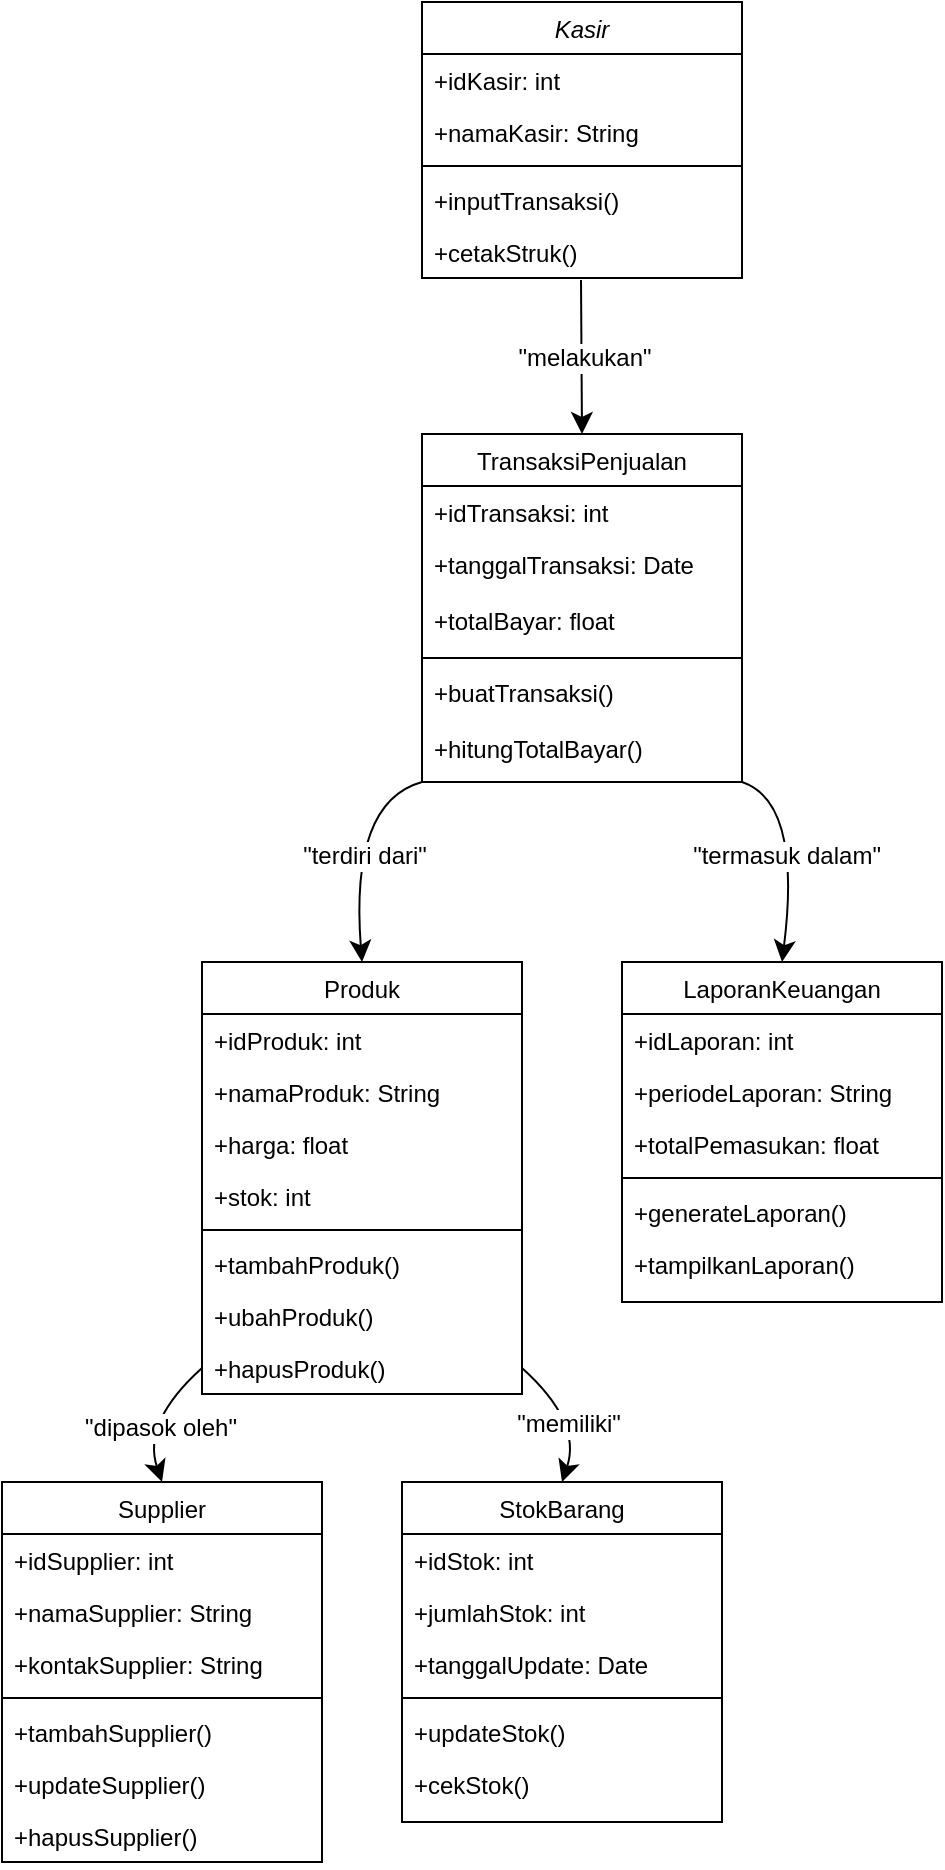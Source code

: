 <mxfile version="24.7.16">
  <diagram id="C5RBs43oDa-KdzZeNtuy" name="Page-1">
    <mxGraphModel grid="1" page="1" gridSize="10" guides="1" tooltips="1" connect="1" arrows="1" fold="1" pageScale="1" pageWidth="827" pageHeight="1169" math="0" shadow="0">
      <root>
        <mxCell id="WIyWlLk6GJQsqaUBKTNV-0" />
        <mxCell id="WIyWlLk6GJQsqaUBKTNV-1" parent="WIyWlLk6GJQsqaUBKTNV-0" />
        <mxCell id="zkfFHV4jXpPFQw0GAbJ--0" value="Kasir" style="swimlane;fontStyle=2;align=center;verticalAlign=top;childLayout=stackLayout;horizontal=1;startSize=26;horizontalStack=0;resizeParent=1;resizeLast=0;collapsible=1;marginBottom=0;rounded=0;shadow=0;strokeWidth=1;" vertex="1" parent="WIyWlLk6GJQsqaUBKTNV-1">
          <mxGeometry x="220" y="120" width="160" height="138" as="geometry">
            <mxRectangle x="230" y="140" width="160" height="26" as="alternateBounds" />
          </mxGeometry>
        </mxCell>
        <mxCell id="zkfFHV4jXpPFQw0GAbJ--1" value="+idKasir: int" style="text;align=left;verticalAlign=top;spacingLeft=4;spacingRight=4;overflow=hidden;rotatable=0;points=[[0,0.5],[1,0.5]];portConstraint=eastwest;" vertex="1" parent="zkfFHV4jXpPFQw0GAbJ--0">
          <mxGeometry y="26" width="160" height="26" as="geometry" />
        </mxCell>
        <mxCell id="zkfFHV4jXpPFQw0GAbJ--2" value="+namaKasir: String" style="text;align=left;verticalAlign=top;spacingLeft=4;spacingRight=4;overflow=hidden;rotatable=0;points=[[0,0.5],[1,0.5]];portConstraint=eastwest;rounded=0;shadow=0;html=0;" vertex="1" parent="zkfFHV4jXpPFQw0GAbJ--0">
          <mxGeometry y="52" width="160" height="26" as="geometry" />
        </mxCell>
        <mxCell id="zkfFHV4jXpPFQw0GAbJ--4" value="" style="line;html=1;strokeWidth=1;align=left;verticalAlign=middle;spacingTop=-1;spacingLeft=3;spacingRight=3;rotatable=0;labelPosition=right;points=[];portConstraint=eastwest;" vertex="1" parent="zkfFHV4jXpPFQw0GAbJ--0">
          <mxGeometry y="78" width="160" height="8" as="geometry" />
        </mxCell>
        <mxCell id="zkfFHV4jXpPFQw0GAbJ--5" value="+inputTransaksi()" style="text;align=left;verticalAlign=top;spacingLeft=4;spacingRight=4;overflow=hidden;rotatable=0;points=[[0,0.5],[1,0.5]];portConstraint=eastwest;" vertex="1" parent="zkfFHV4jXpPFQw0GAbJ--0">
          <mxGeometry y="86" width="160" height="26" as="geometry" />
        </mxCell>
        <mxCell id="w2k_1OU0Iqh6e2zdzJkX-1" value="+cetakStruk()" style="text;align=left;verticalAlign=top;spacingLeft=4;spacingRight=4;overflow=hidden;rotatable=0;points=[[0,0.5],[1,0.5]];portConstraint=eastwest;" vertex="1" parent="zkfFHV4jXpPFQw0GAbJ--0">
          <mxGeometry y="112" width="160" height="26" as="geometry" />
        </mxCell>
        <mxCell id="w2k_1OU0Iqh6e2zdzJkX-2" value="LaporanKeuangan" style="swimlane;fontStyle=0;align=center;verticalAlign=top;childLayout=stackLayout;horizontal=1;startSize=26;horizontalStack=0;resizeParent=1;resizeLast=0;collapsible=1;marginBottom=0;rounded=0;shadow=0;strokeWidth=1;" vertex="1" parent="WIyWlLk6GJQsqaUBKTNV-1">
          <mxGeometry x="320" y="600" width="160" height="170" as="geometry">
            <mxRectangle x="130" y="380" width="160" height="26" as="alternateBounds" />
          </mxGeometry>
        </mxCell>
        <mxCell id="w2k_1OU0Iqh6e2zdzJkX-3" value="+idLaporan: int" style="text;align=left;verticalAlign=top;spacingLeft=4;spacingRight=4;overflow=hidden;rotatable=0;points=[[0,0.5],[1,0.5]];portConstraint=eastwest;" vertex="1" parent="w2k_1OU0Iqh6e2zdzJkX-2">
          <mxGeometry y="26" width="160" height="26" as="geometry" />
        </mxCell>
        <mxCell id="w2k_1OU0Iqh6e2zdzJkX-30" value="+periodeLaporan: String" style="text;align=left;verticalAlign=top;spacingLeft=4;spacingRight=4;overflow=hidden;rotatable=0;points=[[0,0.5],[1,0.5]];portConstraint=eastwest;" vertex="1" parent="w2k_1OU0Iqh6e2zdzJkX-2">
          <mxGeometry y="52" width="160" height="26" as="geometry" />
        </mxCell>
        <mxCell id="w2k_1OU0Iqh6e2zdzJkX-31" value="+totalPemasukan: float" style="text;align=left;verticalAlign=top;spacingLeft=4;spacingRight=4;overflow=hidden;rotatable=0;points=[[0,0.5],[1,0.5]];portConstraint=eastwest;" vertex="1" parent="w2k_1OU0Iqh6e2zdzJkX-2">
          <mxGeometry y="78" width="160" height="26" as="geometry" />
        </mxCell>
        <mxCell id="w2k_1OU0Iqh6e2zdzJkX-5" value="" style="line;html=1;strokeWidth=1;align=left;verticalAlign=middle;spacingTop=-1;spacingLeft=3;spacingRight=3;rotatable=0;labelPosition=right;points=[];portConstraint=eastwest;" vertex="1" parent="w2k_1OU0Iqh6e2zdzJkX-2">
          <mxGeometry y="104" width="160" height="8" as="geometry" />
        </mxCell>
        <mxCell id="w2k_1OU0Iqh6e2zdzJkX-4" value="+generateLaporan()" style="text;align=left;verticalAlign=top;spacingLeft=4;spacingRight=4;overflow=hidden;rotatable=0;points=[[0,0.5],[1,0.5]];portConstraint=eastwest;rounded=0;shadow=0;html=0;" vertex="1" parent="w2k_1OU0Iqh6e2zdzJkX-2">
          <mxGeometry y="112" width="160" height="26" as="geometry" />
        </mxCell>
        <mxCell id="w2k_1OU0Iqh6e2zdzJkX-7" value="+tampilkanLaporan()" style="text;align=left;verticalAlign=top;spacingLeft=4;spacingRight=4;overflow=hidden;rotatable=0;points=[[0,0.5],[1,0.5]];portConstraint=eastwest;" vertex="1" parent="w2k_1OU0Iqh6e2zdzJkX-2">
          <mxGeometry y="138" width="160" height="26" as="geometry" />
        </mxCell>
        <mxCell id="zkfFHV4jXpPFQw0GAbJ--6" value="TransaksiPenjualan" style="swimlane;fontStyle=0;align=center;verticalAlign=top;childLayout=stackLayout;horizontal=1;startSize=26;horizontalStack=0;resizeParent=1;resizeLast=0;collapsible=1;marginBottom=0;rounded=0;shadow=0;strokeWidth=1;" vertex="1" parent="WIyWlLk6GJQsqaUBKTNV-1">
          <mxGeometry x="220" y="336" width="160" height="174" as="geometry">
            <mxRectangle x="130" y="380" width="160" height="26" as="alternateBounds" />
          </mxGeometry>
        </mxCell>
        <mxCell id="zkfFHV4jXpPFQw0GAbJ--7" value="+idTransaksi: int" style="text;align=left;verticalAlign=top;spacingLeft=4;spacingRight=4;overflow=hidden;rotatable=0;points=[[0,0.5],[1,0.5]];portConstraint=eastwest;" vertex="1" parent="zkfFHV4jXpPFQw0GAbJ--6">
          <mxGeometry y="26" width="160" height="26" as="geometry" />
        </mxCell>
        <mxCell id="zkfFHV4jXpPFQw0GAbJ--8" value="+tanggalTransaksi: Date" style="text;align=left;verticalAlign=top;spacingLeft=4;spacingRight=4;overflow=hidden;rotatable=0;points=[[0,0.5],[1,0.5]];portConstraint=eastwest;rounded=0;shadow=0;html=0;" vertex="1" parent="zkfFHV4jXpPFQw0GAbJ--6">
          <mxGeometry y="52" width="160" height="28" as="geometry" />
        </mxCell>
        <mxCell id="w2k_1OU0Iqh6e2zdzJkX-19" value="+totalBayar: float" style="text;align=left;verticalAlign=top;spacingLeft=4;spacingRight=4;overflow=hidden;rotatable=0;points=[[0,0.5],[1,0.5]];portConstraint=eastwest;rounded=0;shadow=0;html=0;" vertex="1" parent="zkfFHV4jXpPFQw0GAbJ--6">
          <mxGeometry y="80" width="160" height="28" as="geometry" />
        </mxCell>
        <mxCell id="zkfFHV4jXpPFQw0GAbJ--9" value="" style="line;html=1;strokeWidth=1;align=left;verticalAlign=middle;spacingTop=-1;spacingLeft=3;spacingRight=3;rotatable=0;labelPosition=right;points=[];portConstraint=eastwest;" vertex="1" parent="zkfFHV4jXpPFQw0GAbJ--6">
          <mxGeometry y="108" width="160" height="8" as="geometry" />
        </mxCell>
        <mxCell id="w2k_1OU0Iqh6e2zdzJkX-21" value="+buatTransaksi()" style="text;align=left;verticalAlign=top;spacingLeft=4;spacingRight=4;overflow=hidden;rotatable=0;points=[[0,0.5],[1,0.5]];portConstraint=eastwest;rounded=0;shadow=0;html=0;" vertex="1" parent="zkfFHV4jXpPFQw0GAbJ--6">
          <mxGeometry y="116" width="160" height="28" as="geometry" />
        </mxCell>
        <mxCell id="w2k_1OU0Iqh6e2zdzJkX-20" value="+hitungTotalBayar()" style="text;align=left;verticalAlign=top;spacingLeft=4;spacingRight=4;overflow=hidden;rotatable=0;points=[[0,0.5],[1,0.5]];portConstraint=eastwest;rounded=0;shadow=0;html=0;" vertex="1" parent="zkfFHV4jXpPFQw0GAbJ--6">
          <mxGeometry y="144" width="160" height="26" as="geometry" />
        </mxCell>
        <mxCell id="w2k_1OU0Iqh6e2zdzJkX-8" value="" style="endArrow=classic;html=1;rounded=0;fontSize=12;startSize=8;endSize=8;curved=1;exitX=0.5;exitY=1.192;exitDx=0;exitDy=0;exitPerimeter=0;entryX=0.5;entryY=0;entryDx=0;entryDy=0;" edge="1" parent="WIyWlLk6GJQsqaUBKTNV-1" target="zkfFHV4jXpPFQw0GAbJ--6">
          <mxGeometry width="50" height="50" relative="1" as="geometry">
            <mxPoint x="299.5" y="258.992" as="sourcePoint" />
            <mxPoint x="299.5" y="336" as="targetPoint" />
            <Array as="points" />
          </mxGeometry>
        </mxCell>
        <mxCell id="w2k_1OU0Iqh6e2zdzJkX-23" value="&quot;melakukan&quot;" style="edgeLabel;html=1;align=center;verticalAlign=middle;resizable=0;points=[];fontSize=12;" connectable="0" vertex="1" parent="w2k_1OU0Iqh6e2zdzJkX-8">
          <mxGeometry x="0.013" y="1" relative="1" as="geometry">
            <mxPoint as="offset" />
          </mxGeometry>
        </mxCell>
        <mxCell id="w2k_1OU0Iqh6e2zdzJkX-9" value="" style="endArrow=classic;html=1;rounded=0;fontSize=12;startSize=8;endSize=8;curved=1;exitX=0;exitY=1;exitDx=0;exitDy=0;entryX=0.5;entryY=0;entryDx=0;entryDy=0;" edge="1" parent="WIyWlLk6GJQsqaUBKTNV-1" source="zkfFHV4jXpPFQw0GAbJ--6" target="w2k_1OU0Iqh6e2zdzJkX-12">
          <mxGeometry width="50" height="50" relative="1" as="geometry">
            <mxPoint x="220" y="477.012" as="sourcePoint" />
            <mxPoint x="193.92" y="570" as="targetPoint" />
            <Array as="points">
              <mxPoint x="183.92" y="520" />
            </Array>
          </mxGeometry>
        </mxCell>
        <mxCell id="w2k_1OU0Iqh6e2zdzJkX-24" value="&quot;terdiri dari&quot;" style="edgeLabel;html=1;align=center;verticalAlign=middle;resizable=0;points=[];fontSize=12;" connectable="0" vertex="1" parent="w2k_1OU0Iqh6e2zdzJkX-9">
          <mxGeometry x="0.103" y="5" relative="1" as="geometry">
            <mxPoint as="offset" />
          </mxGeometry>
        </mxCell>
        <mxCell id="w2k_1OU0Iqh6e2zdzJkX-10" value="" style="endArrow=classic;html=1;rounded=0;fontSize=12;startSize=8;endSize=8;curved=1;entryX=0.5;entryY=0;entryDx=0;entryDy=0;exitX=1;exitY=1;exitDx=0;exitDy=0;" edge="1" parent="WIyWlLk6GJQsqaUBKTNV-1" source="zkfFHV4jXpPFQw0GAbJ--6" target="w2k_1OU0Iqh6e2zdzJkX-2">
          <mxGeometry width="50" height="50" relative="1" as="geometry">
            <mxPoint x="379.04" y="477.012" as="sourcePoint" />
            <mxPoint x="390" y="500" as="targetPoint" />
            <Array as="points">
              <mxPoint x="410" y="520" />
            </Array>
          </mxGeometry>
        </mxCell>
        <mxCell id="w2k_1OU0Iqh6e2zdzJkX-25" value="&quot;termasuk dalam&quot;" style="edgeLabel;html=1;align=center;verticalAlign=middle;resizable=0;points=[];fontSize=12;" connectable="0" vertex="1" parent="w2k_1OU0Iqh6e2zdzJkX-10">
          <mxGeometry x="0.078" y="-5" relative="1" as="geometry">
            <mxPoint y="-1" as="offset" />
          </mxGeometry>
        </mxCell>
        <mxCell id="w2k_1OU0Iqh6e2zdzJkX-12" value="Produk" style="swimlane;fontStyle=0;align=center;verticalAlign=top;childLayout=stackLayout;horizontal=1;startSize=26;horizontalStack=0;resizeParent=1;resizeLast=0;collapsible=1;marginBottom=0;rounded=0;shadow=0;strokeWidth=1;" vertex="1" parent="WIyWlLk6GJQsqaUBKTNV-1">
          <mxGeometry x="110" y="600" width="160" height="216" as="geometry">
            <mxRectangle x="130" y="380" width="160" height="26" as="alternateBounds" />
          </mxGeometry>
        </mxCell>
        <mxCell id="w2k_1OU0Iqh6e2zdzJkX-13" value="+idProduk: int" style="text;align=left;verticalAlign=top;spacingLeft=4;spacingRight=4;overflow=hidden;rotatable=0;points=[[0,0.5],[1,0.5]];portConstraint=eastwest;" vertex="1" parent="w2k_1OU0Iqh6e2zdzJkX-12">
          <mxGeometry y="26" width="160" height="26" as="geometry" />
        </mxCell>
        <mxCell id="w2k_1OU0Iqh6e2zdzJkX-26" value="+namaProduk: String" style="text;align=left;verticalAlign=top;spacingLeft=4;spacingRight=4;overflow=hidden;rotatable=0;points=[[0,0.5],[1,0.5]];portConstraint=eastwest;rounded=0;shadow=0;html=0;" vertex="1" parent="w2k_1OU0Iqh6e2zdzJkX-12">
          <mxGeometry y="52" width="160" height="26" as="geometry" />
        </mxCell>
        <mxCell id="w2k_1OU0Iqh6e2zdzJkX-27" value="+harga: float" style="text;align=left;verticalAlign=top;spacingLeft=4;spacingRight=4;overflow=hidden;rotatable=0;points=[[0,0.5],[1,0.5]];portConstraint=eastwest;rounded=0;shadow=0;html=0;" vertex="1" parent="w2k_1OU0Iqh6e2zdzJkX-12">
          <mxGeometry y="78" width="160" height="26" as="geometry" />
        </mxCell>
        <mxCell id="w2k_1OU0Iqh6e2zdzJkX-14" value="+stok: int" style="text;align=left;verticalAlign=top;spacingLeft=4;spacingRight=4;overflow=hidden;rotatable=0;points=[[0,0.5],[1,0.5]];portConstraint=eastwest;rounded=0;shadow=0;html=0;fontStyle=0" vertex="1" parent="w2k_1OU0Iqh6e2zdzJkX-12">
          <mxGeometry y="104" width="160" height="26" as="geometry" />
        </mxCell>
        <mxCell id="w2k_1OU0Iqh6e2zdzJkX-15" value="" style="line;html=1;strokeWidth=1;align=left;verticalAlign=middle;spacingTop=-1;spacingLeft=3;spacingRight=3;rotatable=0;labelPosition=right;points=[];portConstraint=eastwest;" vertex="1" parent="w2k_1OU0Iqh6e2zdzJkX-12">
          <mxGeometry y="130" width="160" height="8" as="geometry" />
        </mxCell>
        <mxCell id="w2k_1OU0Iqh6e2zdzJkX-17" value="+tambahProduk()" style="text;align=left;verticalAlign=top;spacingLeft=4;spacingRight=4;overflow=hidden;rotatable=0;points=[[0,0.5],[1,0.5]];portConstraint=eastwest;" vertex="1" parent="w2k_1OU0Iqh6e2zdzJkX-12">
          <mxGeometry y="138" width="160" height="26" as="geometry" />
        </mxCell>
        <mxCell id="w2k_1OU0Iqh6e2zdzJkX-29" value="+ubahProduk()" style="text;align=left;verticalAlign=top;spacingLeft=4;spacingRight=4;overflow=hidden;rotatable=0;points=[[0,0.5],[1,0.5]];portConstraint=eastwest;" vertex="1" parent="w2k_1OU0Iqh6e2zdzJkX-12">
          <mxGeometry y="164" width="160" height="26" as="geometry" />
        </mxCell>
        <mxCell id="w2k_1OU0Iqh6e2zdzJkX-28" value="+hapusProduk()" style="text;align=left;verticalAlign=top;spacingLeft=4;spacingRight=4;overflow=hidden;rotatable=0;points=[[0,0.5],[1,0.5]];portConstraint=eastwest;rounded=0;shadow=0;html=0;" vertex="1" parent="w2k_1OU0Iqh6e2zdzJkX-12">
          <mxGeometry y="190" width="160" height="26" as="geometry" />
        </mxCell>
        <mxCell id="w2k_1OU0Iqh6e2zdzJkX-32" value="Supplier" style="swimlane;fontStyle=0;align=center;verticalAlign=top;childLayout=stackLayout;horizontal=1;startSize=26;horizontalStack=0;resizeParent=1;resizeLast=0;collapsible=1;marginBottom=0;rounded=0;shadow=0;strokeWidth=1;" vertex="1" parent="WIyWlLk6GJQsqaUBKTNV-1">
          <mxGeometry x="10" y="860" width="160" height="190" as="geometry">
            <mxRectangle x="130" y="380" width="160" height="26" as="alternateBounds" />
          </mxGeometry>
        </mxCell>
        <mxCell id="w2k_1OU0Iqh6e2zdzJkX-33" value="+idSupplier: int" style="text;align=left;verticalAlign=top;spacingLeft=4;spacingRight=4;overflow=hidden;rotatable=0;points=[[0,0.5],[1,0.5]];portConstraint=eastwest;" vertex="1" parent="w2k_1OU0Iqh6e2zdzJkX-32">
          <mxGeometry y="26" width="160" height="26" as="geometry" />
        </mxCell>
        <mxCell id="w2k_1OU0Iqh6e2zdzJkX-34" value="+namaSupplier: String" style="text;align=left;verticalAlign=top;spacingLeft=4;spacingRight=4;overflow=hidden;rotatable=0;points=[[0,0.5],[1,0.5]];portConstraint=eastwest;rounded=0;shadow=0;html=0;" vertex="1" parent="w2k_1OU0Iqh6e2zdzJkX-32">
          <mxGeometry y="52" width="160" height="26" as="geometry" />
        </mxCell>
        <mxCell id="w2k_1OU0Iqh6e2zdzJkX-35" value="+kontakSupplier: String" style="text;align=left;verticalAlign=top;spacingLeft=4;spacingRight=4;overflow=hidden;rotatable=0;points=[[0,0.5],[1,0.5]];portConstraint=eastwest;rounded=0;shadow=0;html=0;" vertex="1" parent="w2k_1OU0Iqh6e2zdzJkX-32">
          <mxGeometry y="78" width="160" height="26" as="geometry" />
        </mxCell>
        <mxCell id="w2k_1OU0Iqh6e2zdzJkX-37" value="" style="line;html=1;strokeWidth=1;align=left;verticalAlign=middle;spacingTop=-1;spacingLeft=3;spacingRight=3;rotatable=0;labelPosition=right;points=[];portConstraint=eastwest;" vertex="1" parent="w2k_1OU0Iqh6e2zdzJkX-32">
          <mxGeometry y="104" width="160" height="8" as="geometry" />
        </mxCell>
        <mxCell id="w2k_1OU0Iqh6e2zdzJkX-38" value="+tambahSupplier()" style="text;align=left;verticalAlign=top;spacingLeft=4;spacingRight=4;overflow=hidden;rotatable=0;points=[[0,0.5],[1,0.5]];portConstraint=eastwest;" vertex="1" parent="w2k_1OU0Iqh6e2zdzJkX-32">
          <mxGeometry y="112" width="160" height="26" as="geometry" />
        </mxCell>
        <mxCell id="w2k_1OU0Iqh6e2zdzJkX-39" value="+updateSupplier()" style="text;align=left;verticalAlign=top;spacingLeft=4;spacingRight=4;overflow=hidden;rotatable=0;points=[[0,0.5],[1,0.5]];portConstraint=eastwest;" vertex="1" parent="w2k_1OU0Iqh6e2zdzJkX-32">
          <mxGeometry y="138" width="160" height="26" as="geometry" />
        </mxCell>
        <mxCell id="w2k_1OU0Iqh6e2zdzJkX-40" value="+hapusSupplier()" style="text;align=left;verticalAlign=top;spacingLeft=4;spacingRight=4;overflow=hidden;rotatable=0;points=[[0,0.5],[1,0.5]];portConstraint=eastwest;rounded=0;shadow=0;html=0;" vertex="1" parent="w2k_1OU0Iqh6e2zdzJkX-32">
          <mxGeometry y="164" width="160" height="26" as="geometry" />
        </mxCell>
        <mxCell id="w2k_1OU0Iqh6e2zdzJkX-41" value="StokBarang" style="swimlane;fontStyle=0;align=center;verticalAlign=top;childLayout=stackLayout;horizontal=1;startSize=26;horizontalStack=0;resizeParent=1;resizeLast=0;collapsible=1;marginBottom=0;rounded=0;shadow=0;strokeWidth=1;" vertex="1" parent="WIyWlLk6GJQsqaUBKTNV-1">
          <mxGeometry x="210" y="860" width="160" height="170" as="geometry">
            <mxRectangle x="130" y="380" width="160" height="26" as="alternateBounds" />
          </mxGeometry>
        </mxCell>
        <mxCell id="w2k_1OU0Iqh6e2zdzJkX-42" value="+idStok: int" style="text;align=left;verticalAlign=top;spacingLeft=4;spacingRight=4;overflow=hidden;rotatable=0;points=[[0,0.5],[1,0.5]];portConstraint=eastwest;" vertex="1" parent="w2k_1OU0Iqh6e2zdzJkX-41">
          <mxGeometry y="26" width="160" height="26" as="geometry" />
        </mxCell>
        <mxCell id="w2k_1OU0Iqh6e2zdzJkX-43" value="+jumlahStok: int" style="text;align=left;verticalAlign=top;spacingLeft=4;spacingRight=4;overflow=hidden;rotatable=0;points=[[0,0.5],[1,0.5]];portConstraint=eastwest;rounded=0;shadow=0;html=0;" vertex="1" parent="w2k_1OU0Iqh6e2zdzJkX-41">
          <mxGeometry y="52" width="160" height="26" as="geometry" />
        </mxCell>
        <mxCell id="w2k_1OU0Iqh6e2zdzJkX-44" value="+tanggalUpdate: Date" style="text;align=left;verticalAlign=top;spacingLeft=4;spacingRight=4;overflow=hidden;rotatable=0;points=[[0,0.5],[1,0.5]];portConstraint=eastwest;rounded=0;shadow=0;html=0;" vertex="1" parent="w2k_1OU0Iqh6e2zdzJkX-41">
          <mxGeometry y="78" width="160" height="26" as="geometry" />
        </mxCell>
        <mxCell id="w2k_1OU0Iqh6e2zdzJkX-46" value="" style="line;html=1;strokeWidth=1;align=left;verticalAlign=middle;spacingTop=-1;spacingLeft=3;spacingRight=3;rotatable=0;labelPosition=right;points=[];portConstraint=eastwest;" vertex="1" parent="w2k_1OU0Iqh6e2zdzJkX-41">
          <mxGeometry y="104" width="160" height="8" as="geometry" />
        </mxCell>
        <mxCell id="w2k_1OU0Iqh6e2zdzJkX-47" value="+updateStok()" style="text;align=left;verticalAlign=top;spacingLeft=4;spacingRight=4;overflow=hidden;rotatable=0;points=[[0,0.5],[1,0.5]];portConstraint=eastwest;" vertex="1" parent="w2k_1OU0Iqh6e2zdzJkX-41">
          <mxGeometry y="112" width="160" height="26" as="geometry" />
        </mxCell>
        <mxCell id="w2k_1OU0Iqh6e2zdzJkX-48" value="+cekStok()" style="text;align=left;verticalAlign=top;spacingLeft=4;spacingRight=4;overflow=hidden;rotatable=0;points=[[0,0.5],[1,0.5]];portConstraint=eastwest;" vertex="1" parent="w2k_1OU0Iqh6e2zdzJkX-41">
          <mxGeometry y="138" width="160" height="26" as="geometry" />
        </mxCell>
        <mxCell id="w2k_1OU0Iqh6e2zdzJkX-50" value="" style="endArrow=classic;html=1;rounded=0;fontSize=12;startSize=8;endSize=8;curved=1;exitX=0;exitY=0.5;exitDx=0;exitDy=0;entryX=0.5;entryY=0;entryDx=0;entryDy=0;" edge="1" parent="WIyWlLk6GJQsqaUBKTNV-1" source="w2k_1OU0Iqh6e2zdzJkX-28" target="w2k_1OU0Iqh6e2zdzJkX-32">
          <mxGeometry width="50" height="50" relative="1" as="geometry">
            <mxPoint x="250" y="850" as="sourcePoint" />
            <mxPoint x="300" y="800" as="targetPoint" />
            <Array as="points">
              <mxPoint x="80" y="830" />
            </Array>
          </mxGeometry>
        </mxCell>
        <mxCell id="w2k_1OU0Iqh6e2zdzJkX-53" value="&quot;dipasok oleh&quot;" style="edgeLabel;html=1;align=center;verticalAlign=middle;resizable=0;points=[];fontSize=12;" connectable="0" vertex="1" parent="w2k_1OU0Iqh6e2zdzJkX-50">
          <mxGeometry x="0.271" y="7" relative="1" as="geometry">
            <mxPoint as="offset" />
          </mxGeometry>
        </mxCell>
        <mxCell id="w2k_1OU0Iqh6e2zdzJkX-51" value="" style="endArrow=classic;html=1;rounded=0;fontSize=12;startSize=8;endSize=8;curved=1;exitX=1;exitY=0.5;exitDx=0;exitDy=0;entryX=0.5;entryY=0;entryDx=0;entryDy=0;" edge="1" parent="WIyWlLk6GJQsqaUBKTNV-1" source="w2k_1OU0Iqh6e2zdzJkX-28" target="w2k_1OU0Iqh6e2zdzJkX-41">
          <mxGeometry width="50" height="50" relative="1" as="geometry">
            <mxPoint x="250" y="850" as="sourcePoint" />
            <mxPoint x="300" y="800" as="targetPoint" />
            <Array as="points">
              <mxPoint x="300" y="830" />
            </Array>
          </mxGeometry>
        </mxCell>
        <mxCell id="w2k_1OU0Iqh6e2zdzJkX-54" value="&quot;memiliki&quot;" style="edgeLabel;html=1;align=center;verticalAlign=middle;resizable=0;points=[];fontSize=12;" connectable="0" vertex="1" parent="w2k_1OU0Iqh6e2zdzJkX-51">
          <mxGeometry x="-0.009" y="-6" relative="1" as="geometry">
            <mxPoint as="offset" />
          </mxGeometry>
        </mxCell>
      </root>
    </mxGraphModel>
  </diagram>
</mxfile>
